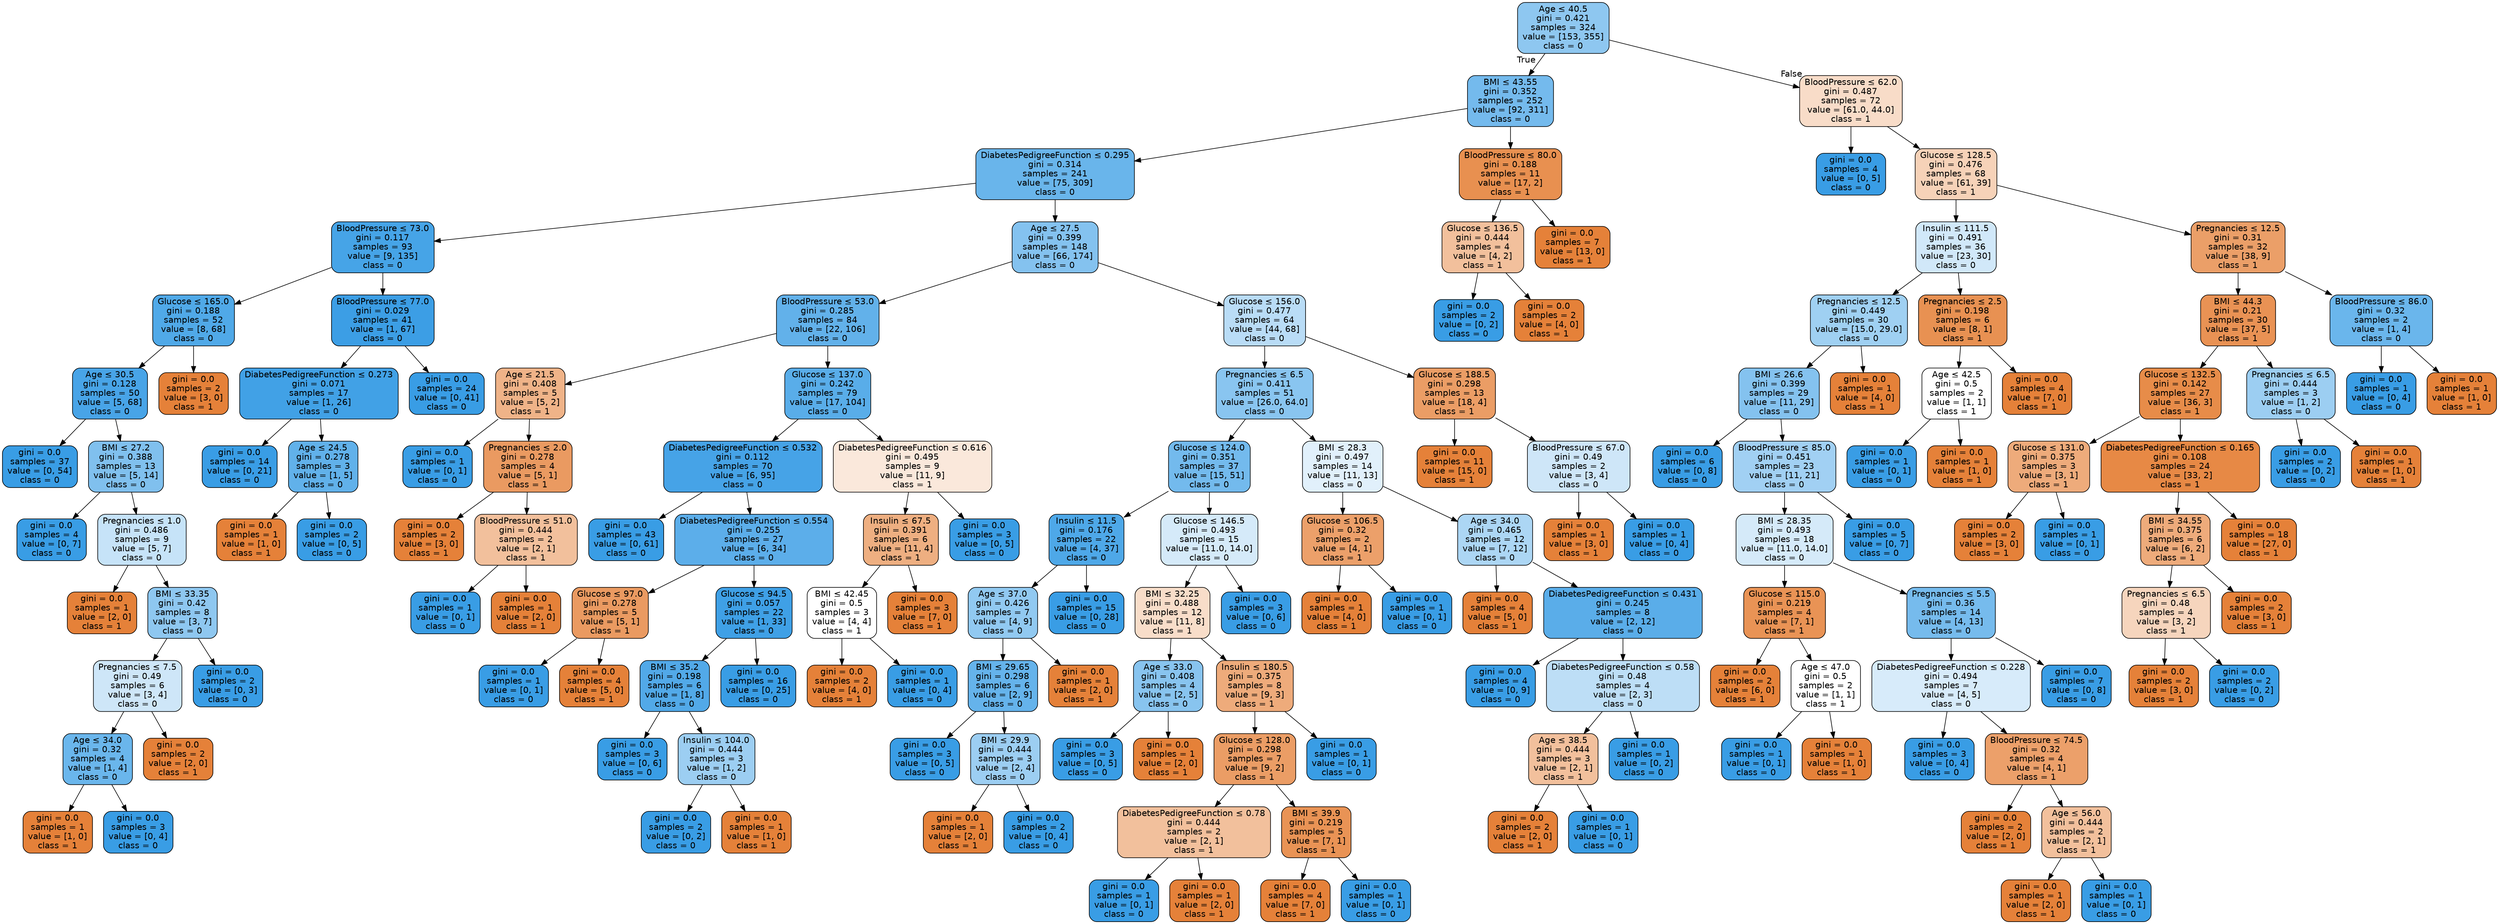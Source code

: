 digraph Tree {
node [shape=box, style="filled, rounded", color="black", fontname="helvetica"] ;
edge [fontname="helvetica"] ;
0 [label=<Age &le; 40.5<br/>gini = 0.421<br/>samples = 324<br/>value = [153, 355]<br/>class = 0>, fillcolor="#8ec7f0"] ;
1 [label=<BMI &le; 43.55<br/>gini = 0.352<br/>samples = 252<br/>value = [92, 311]<br/>class = 0>, fillcolor="#74baed"] ;
0 -> 1 [labeldistance=2.5, labelangle=45, headlabel="True"] ;
2 [label=<DiabetesPedigreeFunction &le; 0.295<br/>gini = 0.314<br/>samples = 241<br/>value = [75, 309]<br/>class = 0>, fillcolor="#69b5eb"] ;
1 -> 2 ;
3 [label=<BloodPressure &le; 73.0<br/>gini = 0.117<br/>samples = 93<br/>value = [9, 135]<br/>class = 0>, fillcolor="#46a4e7"] ;
2 -> 3 ;
4 [label=<Glucose &le; 165.0<br/>gini = 0.188<br/>samples = 52<br/>value = [8, 68]<br/>class = 0>, fillcolor="#50a9e8"] ;
3 -> 4 ;
5 [label=<Age &le; 30.5<br/>gini = 0.128<br/>samples = 50<br/>value = [5, 68]<br/>class = 0>, fillcolor="#48a4e7"] ;
4 -> 5 ;
6 [label=<gini = 0.0<br/>samples = 37<br/>value = [0, 54]<br/>class = 0>, fillcolor="#399de5"] ;
5 -> 6 ;
7 [label=<BMI &le; 27.2<br/>gini = 0.388<br/>samples = 13<br/>value = [5, 14]<br/>class = 0>, fillcolor="#80c0ee"] ;
5 -> 7 ;
8 [label=<gini = 0.0<br/>samples = 4<br/>value = [0, 7]<br/>class = 0>, fillcolor="#399de5"] ;
7 -> 8 ;
9 [label=<Pregnancies &le; 1.0<br/>gini = 0.486<br/>samples = 9<br/>value = [5, 7]<br/>class = 0>, fillcolor="#c6e3f8"] ;
7 -> 9 ;
10 [label=<gini = 0.0<br/>samples = 1<br/>value = [2, 0]<br/>class = 1>, fillcolor="#e58139"] ;
9 -> 10 ;
11 [label=<BMI &le; 33.35<br/>gini = 0.42<br/>samples = 8<br/>value = [3, 7]<br/>class = 0>, fillcolor="#8ec7f0"] ;
9 -> 11 ;
12 [label=<Pregnancies &le; 7.5<br/>gini = 0.49<br/>samples = 6<br/>value = [3, 4]<br/>class = 0>, fillcolor="#cee6f8"] ;
11 -> 12 ;
13 [label=<Age &le; 34.0<br/>gini = 0.32<br/>samples = 4<br/>value = [1, 4]<br/>class = 0>, fillcolor="#6ab6ec"] ;
12 -> 13 ;
14 [label=<gini = 0.0<br/>samples = 1<br/>value = [1, 0]<br/>class = 1>, fillcolor="#e58139"] ;
13 -> 14 ;
15 [label=<gini = 0.0<br/>samples = 3<br/>value = [0, 4]<br/>class = 0>, fillcolor="#399de5"] ;
13 -> 15 ;
16 [label=<gini = 0.0<br/>samples = 2<br/>value = [2, 0]<br/>class = 1>, fillcolor="#e58139"] ;
12 -> 16 ;
17 [label=<gini = 0.0<br/>samples = 2<br/>value = [0, 3]<br/>class = 0>, fillcolor="#399de5"] ;
11 -> 17 ;
18 [label=<gini = 0.0<br/>samples = 2<br/>value = [3, 0]<br/>class = 1>, fillcolor="#e58139"] ;
4 -> 18 ;
19 [label=<BloodPressure &le; 77.0<br/>gini = 0.029<br/>samples = 41<br/>value = [1, 67]<br/>class = 0>, fillcolor="#3c9ee5"] ;
3 -> 19 ;
20 [label=<DiabetesPedigreeFunction &le; 0.273<br/>gini = 0.071<br/>samples = 17<br/>value = [1, 26]<br/>class = 0>, fillcolor="#41a1e6"] ;
19 -> 20 ;
21 [label=<gini = 0.0<br/>samples = 14<br/>value = [0, 21]<br/>class = 0>, fillcolor="#399de5"] ;
20 -> 21 ;
22 [label=<Age &le; 24.5<br/>gini = 0.278<br/>samples = 3<br/>value = [1, 5]<br/>class = 0>, fillcolor="#61b1ea"] ;
20 -> 22 ;
23 [label=<gini = 0.0<br/>samples = 1<br/>value = [1, 0]<br/>class = 1>, fillcolor="#e58139"] ;
22 -> 23 ;
24 [label=<gini = 0.0<br/>samples = 2<br/>value = [0, 5]<br/>class = 0>, fillcolor="#399de5"] ;
22 -> 24 ;
25 [label=<gini = 0.0<br/>samples = 24<br/>value = [0, 41]<br/>class = 0>, fillcolor="#399de5"] ;
19 -> 25 ;
26 [label=<Age &le; 27.5<br/>gini = 0.399<br/>samples = 148<br/>value = [66, 174]<br/>class = 0>, fillcolor="#84c2ef"] ;
2 -> 26 ;
27 [label=<BloodPressure &le; 53.0<br/>gini = 0.285<br/>samples = 84<br/>value = [22, 106]<br/>class = 0>, fillcolor="#62b1ea"] ;
26 -> 27 ;
28 [label=<Age &le; 21.5<br/>gini = 0.408<br/>samples = 5<br/>value = [5, 2]<br/>class = 1>, fillcolor="#efb388"] ;
27 -> 28 ;
29 [label=<gini = 0.0<br/>samples = 1<br/>value = [0, 1]<br/>class = 0>, fillcolor="#399de5"] ;
28 -> 29 ;
30 [label=<Pregnancies &le; 2.0<br/>gini = 0.278<br/>samples = 4<br/>value = [5, 1]<br/>class = 1>, fillcolor="#ea9a61"] ;
28 -> 30 ;
31 [label=<gini = 0.0<br/>samples = 2<br/>value = [3, 0]<br/>class = 1>, fillcolor="#e58139"] ;
30 -> 31 ;
32 [label=<BloodPressure &le; 51.0<br/>gini = 0.444<br/>samples = 2<br/>value = [2, 1]<br/>class = 1>, fillcolor="#f2c09c"] ;
30 -> 32 ;
33 [label=<gini = 0.0<br/>samples = 1<br/>value = [0, 1]<br/>class = 0>, fillcolor="#399de5"] ;
32 -> 33 ;
34 [label=<gini = 0.0<br/>samples = 1<br/>value = [2, 0]<br/>class = 1>, fillcolor="#e58139"] ;
32 -> 34 ;
35 [label=<Glucose &le; 137.0<br/>gini = 0.242<br/>samples = 79<br/>value = [17, 104]<br/>class = 0>, fillcolor="#59ade9"] ;
27 -> 35 ;
36 [label=<DiabetesPedigreeFunction &le; 0.532<br/>gini = 0.112<br/>samples = 70<br/>value = [6, 95]<br/>class = 0>, fillcolor="#46a3e7"] ;
35 -> 36 ;
37 [label=<gini = 0.0<br/>samples = 43<br/>value = [0, 61]<br/>class = 0>, fillcolor="#399de5"] ;
36 -> 37 ;
38 [label=<DiabetesPedigreeFunction &le; 0.554<br/>gini = 0.255<br/>samples = 27<br/>value = [6, 34]<br/>class = 0>, fillcolor="#5caeea"] ;
36 -> 38 ;
39 [label=<Glucose &le; 97.0<br/>gini = 0.278<br/>samples = 5<br/>value = [5, 1]<br/>class = 1>, fillcolor="#ea9a61"] ;
38 -> 39 ;
40 [label=<gini = 0.0<br/>samples = 1<br/>value = [0, 1]<br/>class = 0>, fillcolor="#399de5"] ;
39 -> 40 ;
41 [label=<gini = 0.0<br/>samples = 4<br/>value = [5, 0]<br/>class = 1>, fillcolor="#e58139"] ;
39 -> 41 ;
42 [label=<Glucose &le; 94.5<br/>gini = 0.057<br/>samples = 22<br/>value = [1, 33]<br/>class = 0>, fillcolor="#3fa0e6"] ;
38 -> 42 ;
43 [label=<BMI &le; 35.2<br/>gini = 0.198<br/>samples = 6<br/>value = [1, 8]<br/>class = 0>, fillcolor="#52a9e8"] ;
42 -> 43 ;
44 [label=<gini = 0.0<br/>samples = 3<br/>value = [0, 6]<br/>class = 0>, fillcolor="#399de5"] ;
43 -> 44 ;
45 [label=<Insulin &le; 104.0<br/>gini = 0.444<br/>samples = 3<br/>value = [1, 2]<br/>class = 0>, fillcolor="#9ccef2"] ;
43 -> 45 ;
46 [label=<gini = 0.0<br/>samples = 2<br/>value = [0, 2]<br/>class = 0>, fillcolor="#399de5"] ;
45 -> 46 ;
47 [label=<gini = 0.0<br/>samples = 1<br/>value = [1, 0]<br/>class = 1>, fillcolor="#e58139"] ;
45 -> 47 ;
48 [label=<gini = 0.0<br/>samples = 16<br/>value = [0, 25]<br/>class = 0>, fillcolor="#399de5"] ;
42 -> 48 ;
49 [label=<DiabetesPedigreeFunction &le; 0.616<br/>gini = 0.495<br/>samples = 9<br/>value = [11, 9]<br/>class = 1>, fillcolor="#fae8db"] ;
35 -> 49 ;
50 [label=<Insulin &le; 67.5<br/>gini = 0.391<br/>samples = 6<br/>value = [11, 4]<br/>class = 1>, fillcolor="#eeaf81"] ;
49 -> 50 ;
51 [label=<BMI &le; 42.45<br/>gini = 0.5<br/>samples = 3<br/>value = [4, 4]<br/>class = 1>, fillcolor="#ffffff"] ;
50 -> 51 ;
52 [label=<gini = 0.0<br/>samples = 2<br/>value = [4, 0]<br/>class = 1>, fillcolor="#e58139"] ;
51 -> 52 ;
53 [label=<gini = 0.0<br/>samples = 1<br/>value = [0, 4]<br/>class = 0>, fillcolor="#399de5"] ;
51 -> 53 ;
54 [label=<gini = 0.0<br/>samples = 3<br/>value = [7, 0]<br/>class = 1>, fillcolor="#e58139"] ;
50 -> 54 ;
55 [label=<gini = 0.0<br/>samples = 3<br/>value = [0, 5]<br/>class = 0>, fillcolor="#399de5"] ;
49 -> 55 ;
56 [label=<Glucose &le; 156.0<br/>gini = 0.477<br/>samples = 64<br/>value = [44, 68]<br/>class = 0>, fillcolor="#b9dcf6"] ;
26 -> 56 ;
57 [label=<Pregnancies &le; 6.5<br/>gini = 0.411<br/>samples = 51<br/>value = [26.0, 64.0]<br/>class = 0>, fillcolor="#89c5f0"] ;
56 -> 57 ;
58 [label=<Glucose &le; 124.0<br/>gini = 0.351<br/>samples = 37<br/>value = [15, 51]<br/>class = 0>, fillcolor="#73baed"] ;
57 -> 58 ;
59 [label=<Insulin &le; 11.5<br/>gini = 0.176<br/>samples = 22<br/>value = [4, 37]<br/>class = 0>, fillcolor="#4ea8e8"] ;
58 -> 59 ;
60 [label=<Age &le; 37.0<br/>gini = 0.426<br/>samples = 7<br/>value = [4, 9]<br/>class = 0>, fillcolor="#91c9f1"] ;
59 -> 60 ;
61 [label=<BMI &le; 29.65<br/>gini = 0.298<br/>samples = 6<br/>value = [2, 9]<br/>class = 0>, fillcolor="#65b3eb"] ;
60 -> 61 ;
62 [label=<gini = 0.0<br/>samples = 3<br/>value = [0, 5]<br/>class = 0>, fillcolor="#399de5"] ;
61 -> 62 ;
63 [label=<BMI &le; 29.9<br/>gini = 0.444<br/>samples = 3<br/>value = [2, 4]<br/>class = 0>, fillcolor="#9ccef2"] ;
61 -> 63 ;
64 [label=<gini = 0.0<br/>samples = 1<br/>value = [2, 0]<br/>class = 1>, fillcolor="#e58139"] ;
63 -> 64 ;
65 [label=<gini = 0.0<br/>samples = 2<br/>value = [0, 4]<br/>class = 0>, fillcolor="#399de5"] ;
63 -> 65 ;
66 [label=<gini = 0.0<br/>samples = 1<br/>value = [2, 0]<br/>class = 1>, fillcolor="#e58139"] ;
60 -> 66 ;
67 [label=<gini = 0.0<br/>samples = 15<br/>value = [0, 28]<br/>class = 0>, fillcolor="#399de5"] ;
59 -> 67 ;
68 [label=<Glucose &le; 146.5<br/>gini = 0.493<br/>samples = 15<br/>value = [11.0, 14.0]<br/>class = 0>, fillcolor="#d5eaf9"] ;
58 -> 68 ;
69 [label=<BMI &le; 32.25<br/>gini = 0.488<br/>samples = 12<br/>value = [11, 8]<br/>class = 1>, fillcolor="#f8ddc9"] ;
68 -> 69 ;
70 [label=<Age &le; 33.0<br/>gini = 0.408<br/>samples = 4<br/>value = [2, 5]<br/>class = 0>, fillcolor="#88c4ef"] ;
69 -> 70 ;
71 [label=<gini = 0.0<br/>samples = 3<br/>value = [0, 5]<br/>class = 0>, fillcolor="#399de5"] ;
70 -> 71 ;
72 [label=<gini = 0.0<br/>samples = 1<br/>value = [2, 0]<br/>class = 1>, fillcolor="#e58139"] ;
70 -> 72 ;
73 [label=<Insulin &le; 180.5<br/>gini = 0.375<br/>samples = 8<br/>value = [9, 3]<br/>class = 1>, fillcolor="#eeab7b"] ;
69 -> 73 ;
74 [label=<Glucose &le; 128.0<br/>gini = 0.298<br/>samples = 7<br/>value = [9, 2]<br/>class = 1>, fillcolor="#eb9d65"] ;
73 -> 74 ;
75 [label=<DiabetesPedigreeFunction &le; 0.78<br/>gini = 0.444<br/>samples = 2<br/>value = [2, 1]<br/>class = 1>, fillcolor="#f2c09c"] ;
74 -> 75 ;
76 [label=<gini = 0.0<br/>samples = 1<br/>value = [0, 1]<br/>class = 0>, fillcolor="#399de5"] ;
75 -> 76 ;
77 [label=<gini = 0.0<br/>samples = 1<br/>value = [2, 0]<br/>class = 1>, fillcolor="#e58139"] ;
75 -> 77 ;
78 [label=<BMI &le; 39.9<br/>gini = 0.219<br/>samples = 5<br/>value = [7, 1]<br/>class = 1>, fillcolor="#e99355"] ;
74 -> 78 ;
79 [label=<gini = 0.0<br/>samples = 4<br/>value = [7, 0]<br/>class = 1>, fillcolor="#e58139"] ;
78 -> 79 ;
80 [label=<gini = 0.0<br/>samples = 1<br/>value = [0, 1]<br/>class = 0>, fillcolor="#399de5"] ;
78 -> 80 ;
81 [label=<gini = 0.0<br/>samples = 1<br/>value = [0, 1]<br/>class = 0>, fillcolor="#399de5"] ;
73 -> 81 ;
82 [label=<gini = 0.0<br/>samples = 3<br/>value = [0, 6]<br/>class = 0>, fillcolor="#399de5"] ;
68 -> 82 ;
83 [label=<BMI &le; 28.3<br/>gini = 0.497<br/>samples = 14<br/>value = [11, 13]<br/>class = 0>, fillcolor="#e1f0fb"] ;
57 -> 83 ;
84 [label=<Glucose &le; 106.5<br/>gini = 0.32<br/>samples = 2<br/>value = [4, 1]<br/>class = 1>, fillcolor="#eca06a"] ;
83 -> 84 ;
85 [label=<gini = 0.0<br/>samples = 1<br/>value = [4, 0]<br/>class = 1>, fillcolor="#e58139"] ;
84 -> 85 ;
86 [label=<gini = 0.0<br/>samples = 1<br/>value = [0, 1]<br/>class = 0>, fillcolor="#399de5"] ;
84 -> 86 ;
87 [label=<Age &le; 34.0<br/>gini = 0.465<br/>samples = 12<br/>value = [7, 12]<br/>class = 0>, fillcolor="#acd6f4"] ;
83 -> 87 ;
88 [label=<gini = 0.0<br/>samples = 4<br/>value = [5, 0]<br/>class = 1>, fillcolor="#e58139"] ;
87 -> 88 ;
89 [label=<DiabetesPedigreeFunction &le; 0.431<br/>gini = 0.245<br/>samples = 8<br/>value = [2, 12]<br/>class = 0>, fillcolor="#5aade9"] ;
87 -> 89 ;
90 [label=<gini = 0.0<br/>samples = 4<br/>value = [0, 9]<br/>class = 0>, fillcolor="#399de5"] ;
89 -> 90 ;
91 [label=<DiabetesPedigreeFunction &le; 0.58<br/>gini = 0.48<br/>samples = 4<br/>value = [2, 3]<br/>class = 0>, fillcolor="#bddef6"] ;
89 -> 91 ;
92 [label=<Age &le; 38.5<br/>gini = 0.444<br/>samples = 3<br/>value = [2, 1]<br/>class = 1>, fillcolor="#f2c09c"] ;
91 -> 92 ;
93 [label=<gini = 0.0<br/>samples = 2<br/>value = [2, 0]<br/>class = 1>, fillcolor="#e58139"] ;
92 -> 93 ;
94 [label=<gini = 0.0<br/>samples = 1<br/>value = [0, 1]<br/>class = 0>, fillcolor="#399de5"] ;
92 -> 94 ;
95 [label=<gini = 0.0<br/>samples = 1<br/>value = [0, 2]<br/>class = 0>, fillcolor="#399de5"] ;
91 -> 95 ;
96 [label=<Glucose &le; 188.5<br/>gini = 0.298<br/>samples = 13<br/>value = [18, 4]<br/>class = 1>, fillcolor="#eb9d65"] ;
56 -> 96 ;
97 [label=<gini = 0.0<br/>samples = 11<br/>value = [15, 0]<br/>class = 1>, fillcolor="#e58139"] ;
96 -> 97 ;
98 [label=<BloodPressure &le; 67.0<br/>gini = 0.49<br/>samples = 2<br/>value = [3, 4]<br/>class = 0>, fillcolor="#cee6f8"] ;
96 -> 98 ;
99 [label=<gini = 0.0<br/>samples = 1<br/>value = [3, 0]<br/>class = 1>, fillcolor="#e58139"] ;
98 -> 99 ;
100 [label=<gini = 0.0<br/>samples = 1<br/>value = [0, 4]<br/>class = 0>, fillcolor="#399de5"] ;
98 -> 100 ;
101 [label=<BloodPressure &le; 80.0<br/>gini = 0.188<br/>samples = 11<br/>value = [17, 2]<br/>class = 1>, fillcolor="#e89050"] ;
1 -> 101 ;
102 [label=<Glucose &le; 136.5<br/>gini = 0.444<br/>samples = 4<br/>value = [4, 2]<br/>class = 1>, fillcolor="#f2c09c"] ;
101 -> 102 ;
103 [label=<gini = 0.0<br/>samples = 2<br/>value = [0, 2]<br/>class = 0>, fillcolor="#399de5"] ;
102 -> 103 ;
104 [label=<gini = 0.0<br/>samples = 2<br/>value = [4, 0]<br/>class = 1>, fillcolor="#e58139"] ;
102 -> 104 ;
105 [label=<gini = 0.0<br/>samples = 7<br/>value = [13, 0]<br/>class = 1>, fillcolor="#e58139"] ;
101 -> 105 ;
106 [label=<BloodPressure &le; 62.0<br/>gini = 0.487<br/>samples = 72<br/>value = [61.0, 44.0]<br/>class = 1>, fillcolor="#f8dcc8"] ;
0 -> 106 [labeldistance=2.5, labelangle=-45, headlabel="False"] ;
107 [label=<gini = 0.0<br/>samples = 4<br/>value = [0, 5]<br/>class = 0>, fillcolor="#399de5"] ;
106 -> 107 ;
108 [label=<Glucose &le; 128.5<br/>gini = 0.476<br/>samples = 68<br/>value = [61, 39]<br/>class = 1>, fillcolor="#f6d2b8"] ;
106 -> 108 ;
109 [label=<Insulin &le; 111.5<br/>gini = 0.491<br/>samples = 36<br/>value = [23, 30]<br/>class = 0>, fillcolor="#d1e8f9"] ;
108 -> 109 ;
110 [label=<Pregnancies &le; 12.5<br/>gini = 0.449<br/>samples = 30<br/>value = [15.0, 29.0]<br/>class = 0>, fillcolor="#9fd0f2"] ;
109 -> 110 ;
111 [label=<BMI &le; 26.6<br/>gini = 0.399<br/>samples = 29<br/>value = [11, 29]<br/>class = 0>, fillcolor="#84c2ef"] ;
110 -> 111 ;
112 [label=<gini = 0.0<br/>samples = 6<br/>value = [0, 8]<br/>class = 0>, fillcolor="#399de5"] ;
111 -> 112 ;
113 [label=<BloodPressure &le; 85.0<br/>gini = 0.451<br/>samples = 23<br/>value = [11, 21]<br/>class = 0>, fillcolor="#a1d0f3"] ;
111 -> 113 ;
114 [label=<BMI &le; 28.35<br/>gini = 0.493<br/>samples = 18<br/>value = [11.0, 14.0]<br/>class = 0>, fillcolor="#d5eaf9"] ;
113 -> 114 ;
115 [label=<Glucose &le; 115.0<br/>gini = 0.219<br/>samples = 4<br/>value = [7, 1]<br/>class = 1>, fillcolor="#e99355"] ;
114 -> 115 ;
116 [label=<gini = 0.0<br/>samples = 2<br/>value = [6, 0]<br/>class = 1>, fillcolor="#e58139"] ;
115 -> 116 ;
117 [label=<Age &le; 47.0<br/>gini = 0.5<br/>samples = 2<br/>value = [1, 1]<br/>class = 1>, fillcolor="#ffffff"] ;
115 -> 117 ;
118 [label=<gini = 0.0<br/>samples = 1<br/>value = [0, 1]<br/>class = 0>, fillcolor="#399de5"] ;
117 -> 118 ;
119 [label=<gini = 0.0<br/>samples = 1<br/>value = [1, 0]<br/>class = 1>, fillcolor="#e58139"] ;
117 -> 119 ;
120 [label=<Pregnancies &le; 5.5<br/>gini = 0.36<br/>samples = 14<br/>value = [4, 13]<br/>class = 0>, fillcolor="#76bbed"] ;
114 -> 120 ;
121 [label=<DiabetesPedigreeFunction &le; 0.228<br/>gini = 0.494<br/>samples = 7<br/>value = [4, 5]<br/>class = 0>, fillcolor="#d7ebfa"] ;
120 -> 121 ;
122 [label=<gini = 0.0<br/>samples = 3<br/>value = [0, 4]<br/>class = 0>, fillcolor="#399de5"] ;
121 -> 122 ;
123 [label=<BloodPressure &le; 74.5<br/>gini = 0.32<br/>samples = 4<br/>value = [4, 1]<br/>class = 1>, fillcolor="#eca06a"] ;
121 -> 123 ;
124 [label=<gini = 0.0<br/>samples = 2<br/>value = [2, 0]<br/>class = 1>, fillcolor="#e58139"] ;
123 -> 124 ;
125 [label=<Age &le; 56.0<br/>gini = 0.444<br/>samples = 2<br/>value = [2, 1]<br/>class = 1>, fillcolor="#f2c09c"] ;
123 -> 125 ;
126 [label=<gini = 0.0<br/>samples = 1<br/>value = [2, 0]<br/>class = 1>, fillcolor="#e58139"] ;
125 -> 126 ;
127 [label=<gini = 0.0<br/>samples = 1<br/>value = [0, 1]<br/>class = 0>, fillcolor="#399de5"] ;
125 -> 127 ;
128 [label=<gini = 0.0<br/>samples = 7<br/>value = [0, 8]<br/>class = 0>, fillcolor="#399de5"] ;
120 -> 128 ;
129 [label=<gini = 0.0<br/>samples = 5<br/>value = [0, 7]<br/>class = 0>, fillcolor="#399de5"] ;
113 -> 129 ;
130 [label=<gini = 0.0<br/>samples = 1<br/>value = [4, 0]<br/>class = 1>, fillcolor="#e58139"] ;
110 -> 130 ;
131 [label=<Pregnancies &le; 2.5<br/>gini = 0.198<br/>samples = 6<br/>value = [8, 1]<br/>class = 1>, fillcolor="#e89152"] ;
109 -> 131 ;
132 [label=<Age &le; 42.5<br/>gini = 0.5<br/>samples = 2<br/>value = [1, 1]<br/>class = 1>, fillcolor="#ffffff"] ;
131 -> 132 ;
133 [label=<gini = 0.0<br/>samples = 1<br/>value = [0, 1]<br/>class = 0>, fillcolor="#399de5"] ;
132 -> 133 ;
134 [label=<gini = 0.0<br/>samples = 1<br/>value = [1, 0]<br/>class = 1>, fillcolor="#e58139"] ;
132 -> 134 ;
135 [label=<gini = 0.0<br/>samples = 4<br/>value = [7, 0]<br/>class = 1>, fillcolor="#e58139"] ;
131 -> 135 ;
136 [label=<Pregnancies &le; 12.5<br/>gini = 0.31<br/>samples = 32<br/>value = [38, 9]<br/>class = 1>, fillcolor="#eb9f68"] ;
108 -> 136 ;
137 [label=<BMI &le; 44.3<br/>gini = 0.21<br/>samples = 30<br/>value = [37, 5]<br/>class = 1>, fillcolor="#e99254"] ;
136 -> 137 ;
138 [label=<Glucose &le; 132.5<br/>gini = 0.142<br/>samples = 27<br/>value = [36, 3]<br/>class = 1>, fillcolor="#e78c49"] ;
137 -> 138 ;
139 [label=<Glucose &le; 131.0<br/>gini = 0.375<br/>samples = 3<br/>value = [3, 1]<br/>class = 1>, fillcolor="#eeab7b"] ;
138 -> 139 ;
140 [label=<gini = 0.0<br/>samples = 2<br/>value = [3, 0]<br/>class = 1>, fillcolor="#e58139"] ;
139 -> 140 ;
141 [label=<gini = 0.0<br/>samples = 1<br/>value = [0, 1]<br/>class = 0>, fillcolor="#399de5"] ;
139 -> 141 ;
142 [label=<DiabetesPedigreeFunction &le; 0.165<br/>gini = 0.108<br/>samples = 24<br/>value = [33, 2]<br/>class = 1>, fillcolor="#e78945"] ;
138 -> 142 ;
143 [label=<BMI &le; 34.55<br/>gini = 0.375<br/>samples = 6<br/>value = [6, 2]<br/>class = 1>, fillcolor="#eeab7b"] ;
142 -> 143 ;
144 [label=<Pregnancies &le; 6.5<br/>gini = 0.48<br/>samples = 4<br/>value = [3, 2]<br/>class = 1>, fillcolor="#f6d5bd"] ;
143 -> 144 ;
145 [label=<gini = 0.0<br/>samples = 2<br/>value = [3, 0]<br/>class = 1>, fillcolor="#e58139"] ;
144 -> 145 ;
146 [label=<gini = 0.0<br/>samples = 2<br/>value = [0, 2]<br/>class = 0>, fillcolor="#399de5"] ;
144 -> 146 ;
147 [label=<gini = 0.0<br/>samples = 2<br/>value = [3, 0]<br/>class = 1>, fillcolor="#e58139"] ;
143 -> 147 ;
148 [label=<gini = 0.0<br/>samples = 18<br/>value = [27, 0]<br/>class = 1>, fillcolor="#e58139"] ;
142 -> 148 ;
149 [label=<Pregnancies &le; 6.5<br/>gini = 0.444<br/>samples = 3<br/>value = [1, 2]<br/>class = 0>, fillcolor="#9ccef2"] ;
137 -> 149 ;
150 [label=<gini = 0.0<br/>samples = 2<br/>value = [0, 2]<br/>class = 0>, fillcolor="#399de5"] ;
149 -> 150 ;
151 [label=<gini = 0.0<br/>samples = 1<br/>value = [1, 0]<br/>class = 1>, fillcolor="#e58139"] ;
149 -> 151 ;
152 [label=<BloodPressure &le; 86.0<br/>gini = 0.32<br/>samples = 2<br/>value = [1, 4]<br/>class = 0>, fillcolor="#6ab6ec"] ;
136 -> 152 ;
153 [label=<gini = 0.0<br/>samples = 1<br/>value = [0, 4]<br/>class = 0>, fillcolor="#399de5"] ;
152 -> 153 ;
154 [label=<gini = 0.0<br/>samples = 1<br/>value = [1, 0]<br/>class = 1>, fillcolor="#e58139"] ;
152 -> 154 ;
}